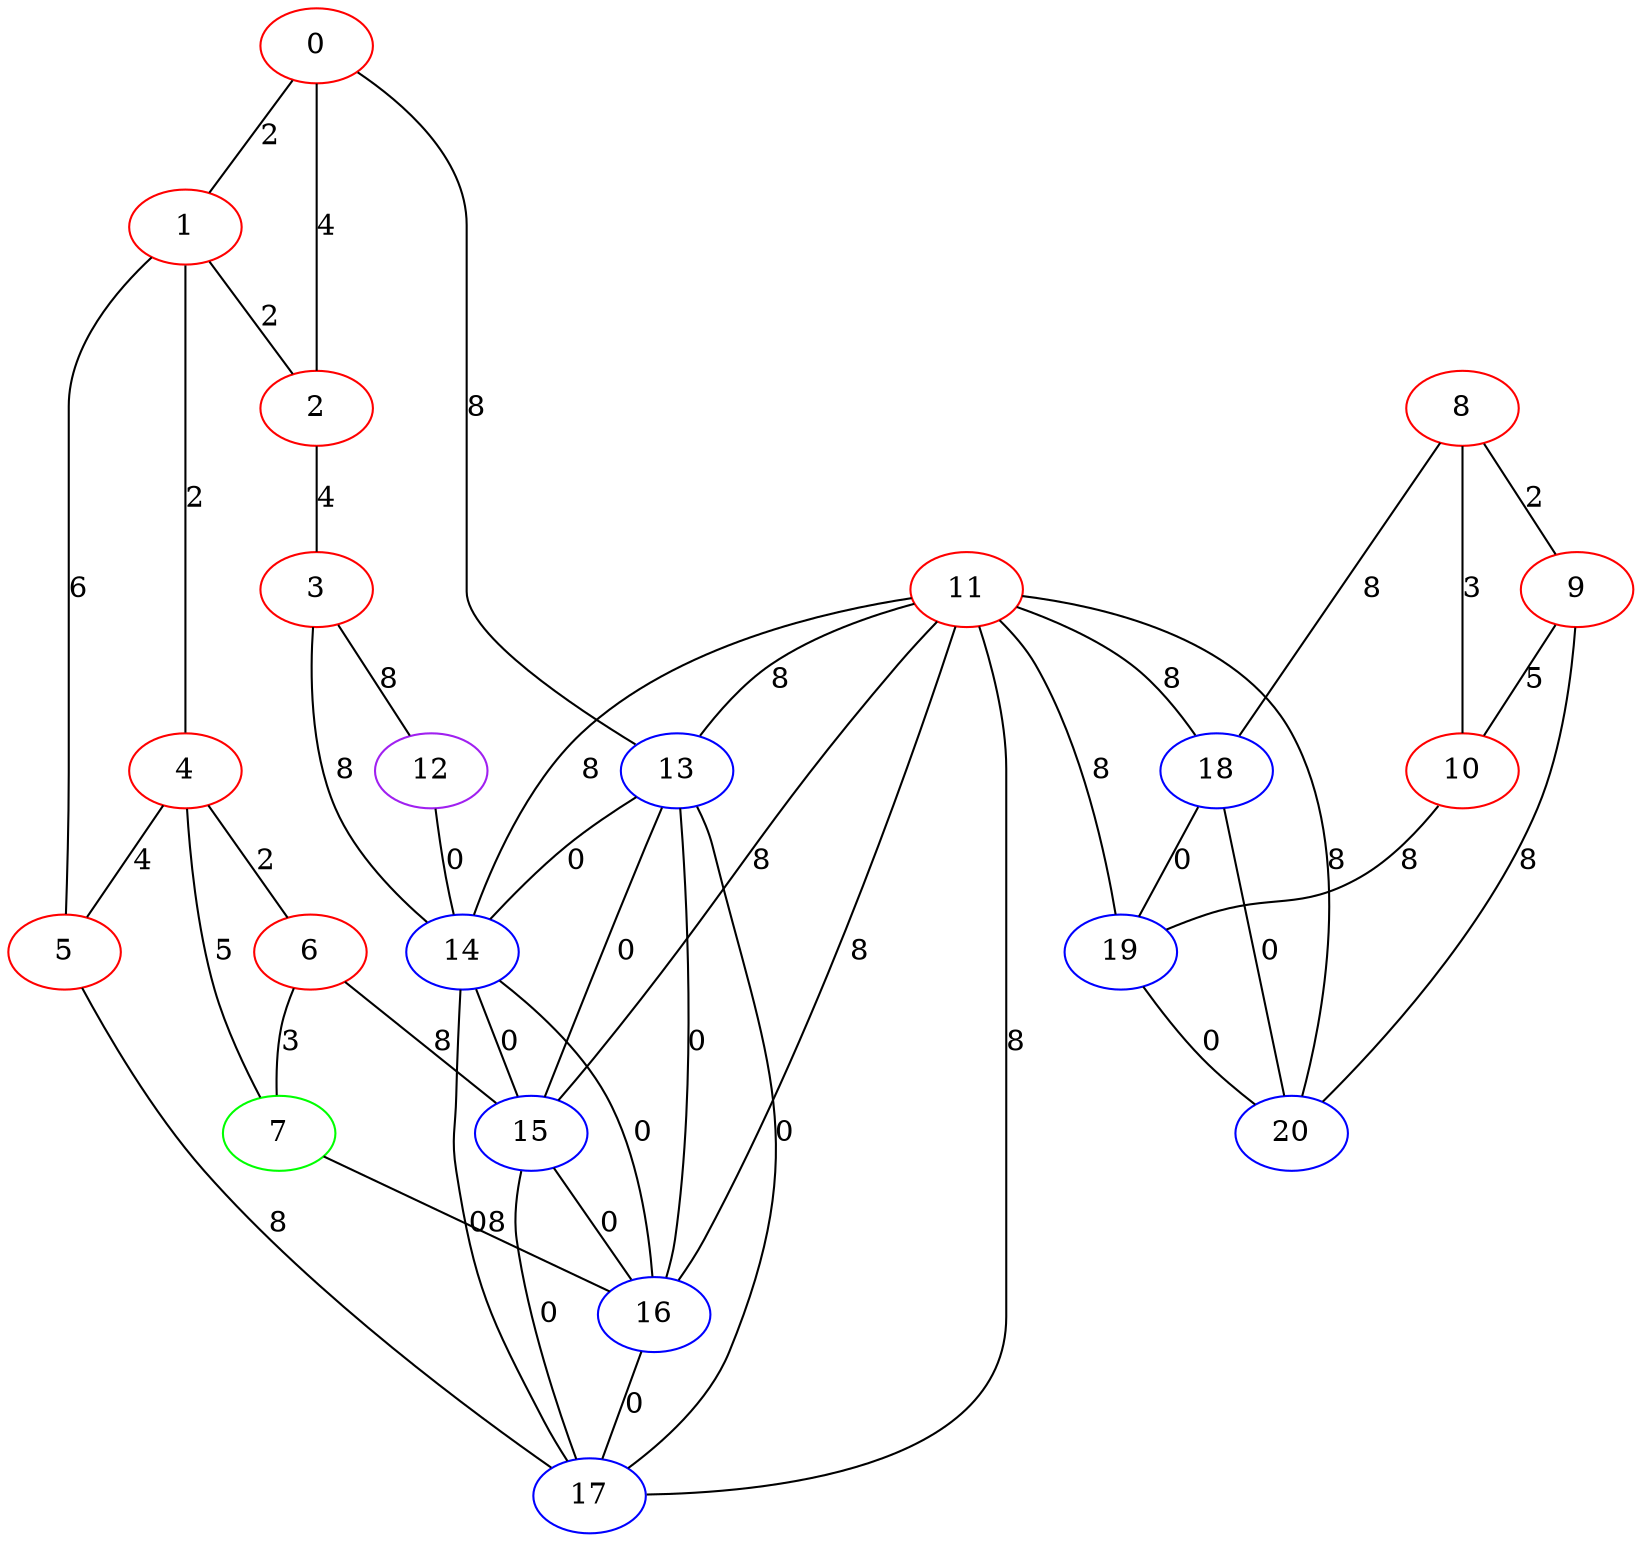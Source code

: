 graph "" {
0 [color=red, weight=1];
1 [color=red, weight=1];
2 [color=red, weight=1];
3 [color=red, weight=1];
4 [color=red, weight=1];
5 [color=red, weight=1];
6 [color=red, weight=1];
7 [color=green, weight=2];
8 [color=red, weight=1];
9 [color=red, weight=1];
10 [color=red, weight=1];
11 [color=red, weight=1];
12 [color=purple, weight=4];
13 [color=blue, weight=3];
14 [color=blue, weight=3];
15 [color=blue, weight=3];
16 [color=blue, weight=3];
17 [color=blue, weight=3];
18 [color=blue, weight=3];
19 [color=blue, weight=3];
20 [color=blue, weight=3];
0 -- 1  [key=0, label=2];
0 -- 2  [key=0, label=4];
0 -- 13  [key=0, label=8];
1 -- 2  [key=0, label=2];
1 -- 4  [key=0, label=2];
1 -- 5  [key=0, label=6];
2 -- 3  [key=0, label=4];
3 -- 12  [key=0, label=8];
3 -- 14  [key=0, label=8];
4 -- 5  [key=0, label=4];
4 -- 6  [key=0, label=2];
4 -- 7  [key=0, label=5];
5 -- 17  [key=0, label=8];
6 -- 15  [key=0, label=8];
6 -- 7  [key=0, label=3];
7 -- 16  [key=0, label=8];
8 -- 9  [key=0, label=2];
8 -- 10  [key=0, label=3];
8 -- 18  [key=0, label=8];
9 -- 10  [key=0, label=5];
9 -- 20  [key=0, label=8];
10 -- 19  [key=0, label=8];
11 -- 13  [key=0, label=8];
11 -- 14  [key=0, label=8];
11 -- 15  [key=0, label=8];
11 -- 16  [key=0, label=8];
11 -- 17  [key=0, label=8];
11 -- 18  [key=0, label=8];
11 -- 19  [key=0, label=8];
11 -- 20  [key=0, label=8];
12 -- 14  [key=0, label=0];
13 -- 14  [key=0, label=0];
13 -- 15  [key=0, label=0];
13 -- 16  [key=0, label=0];
13 -- 17  [key=0, label=0];
14 -- 15  [key=0, label=0];
14 -- 16  [key=0, label=0];
14 -- 17  [key=0, label=0];
15 -- 16  [key=0, label=0];
15 -- 17  [key=0, label=0];
16 -- 17  [key=0, label=0];
18 -- 19  [key=0, label=0];
18 -- 20  [key=0, label=0];
19 -- 20  [key=0, label=0];
}
